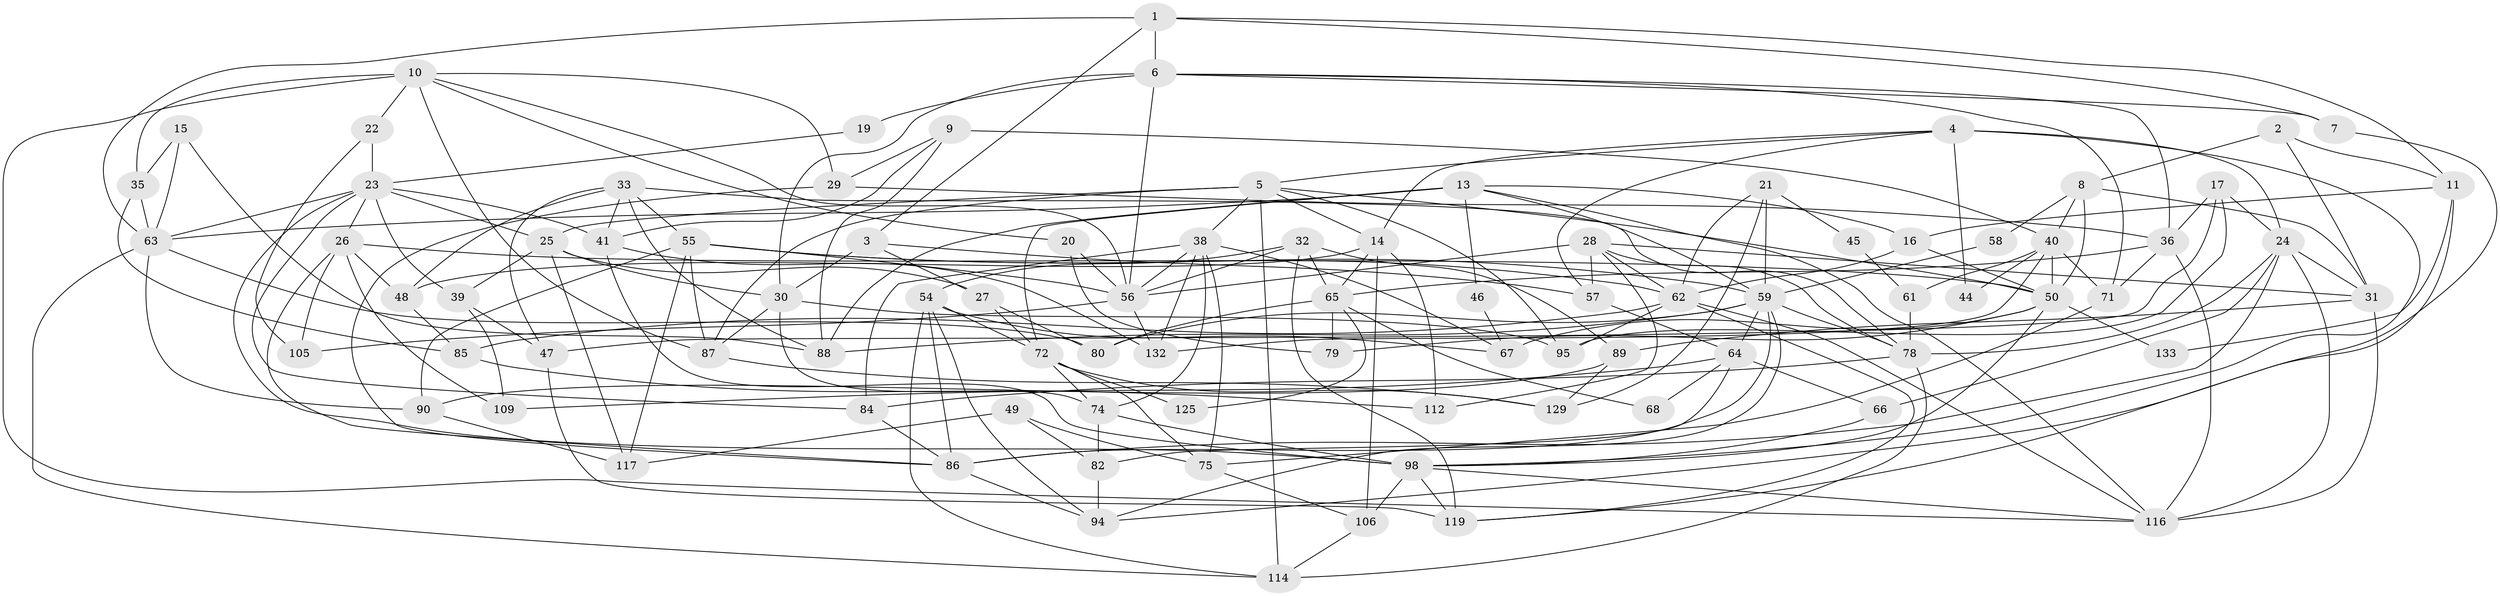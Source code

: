 // original degree distribution, {4: 0.291044776119403, 3: 0.27611940298507465, 7: 0.014925373134328358, 6: 0.08208955223880597, 5: 0.20149253731343283, 2: 0.11194029850746269, 8: 0.022388059701492536}
// Generated by graph-tools (version 1.1) at 2025/42/03/06/25 10:42:00]
// undirected, 88 vertices, 216 edges
graph export_dot {
graph [start="1"]
  node [color=gray90,style=filled];
  1 [super="+128"];
  2;
  3 [super="+115"];
  4 [super="+34"];
  5 [super="+51"];
  6 [super="+60"];
  7;
  8 [super="+118"];
  9 [super="+12"];
  10 [super="+37"];
  11;
  13 [super="+18"];
  14 [super="+43"];
  15;
  16;
  17;
  19;
  20;
  21;
  22;
  23 [super="+127"];
  24 [super="+42"];
  25 [super="+107"];
  26 [super="+73"];
  27 [super="+70"];
  28 [super="+53"];
  29;
  30 [super="+96"];
  31 [super="+108"];
  32 [super="+104"];
  33 [super="+97"];
  35;
  36 [super="+52"];
  38 [super="+76"];
  39 [super="+126"];
  40 [super="+81"];
  41 [super="+91"];
  44;
  45;
  46;
  47;
  48;
  49 [super="+69"];
  50 [super="+101"];
  54 [super="+111"];
  55 [super="+77"];
  56 [super="+123"];
  57;
  58;
  59 [super="+100"];
  61;
  62;
  63 [super="+92"];
  64 [super="+134"];
  65 [super="+99"];
  66;
  67;
  68;
  71 [super="+121"];
  72 [super="+110"];
  74 [super="+131"];
  75;
  78 [super="+83"];
  79;
  80;
  82;
  84;
  85;
  86 [super="+93"];
  87 [super="+122"];
  88 [super="+103"];
  89 [super="+102"];
  90;
  94;
  95;
  98 [super="+113"];
  105;
  106;
  109;
  112;
  114 [super="+124"];
  116 [super="+130"];
  117;
  119 [super="+120"];
  125;
  129;
  132;
  133;
  1 -- 63;
  1 -- 6;
  1 -- 11;
  1 -- 7;
  1 -- 3;
  2 -- 31;
  2 -- 11;
  2 -- 8;
  3 -- 57;
  3 -- 30;
  3 -- 27;
  4 -- 24 [weight=2];
  4 -- 14;
  4 -- 98;
  4 -- 57;
  4 -- 44;
  4 -- 5;
  5 -- 50;
  5 -- 14;
  5 -- 87 [weight=2];
  5 -- 95;
  5 -- 114;
  5 -- 25;
  5 -- 38;
  6 -- 7;
  6 -- 36;
  6 -- 19;
  6 -- 56;
  6 -- 71;
  6 -- 30;
  7 -- 94;
  8 -- 58;
  8 -- 31;
  8 -- 40;
  8 -- 50;
  9 -- 88;
  9 -- 40 [weight=2];
  9 -- 29;
  9 -- 41;
  10 -- 29;
  10 -- 56;
  10 -- 35;
  10 -- 20;
  10 -- 22;
  10 -- 87;
  10 -- 116;
  11 -- 16;
  11 -- 119;
  11 -- 133;
  13 -- 72;
  13 -- 88;
  13 -- 63 [weight=2];
  13 -- 16;
  13 -- 59;
  13 -- 46;
  13 -- 116;
  14 -- 106;
  14 -- 48;
  14 -- 112;
  14 -- 65;
  15 -- 35;
  15 -- 63;
  15 -- 88;
  16 -- 62;
  16 -- 50;
  17 -- 95;
  17 -- 47;
  17 -- 36;
  17 -- 24;
  19 -- 23;
  20 -- 79;
  20 -- 56;
  21 -- 62;
  21 -- 129;
  21 -- 45;
  21 -- 59;
  22 -- 105;
  22 -- 23;
  23 -- 25 [weight=2];
  23 -- 39;
  23 -- 98;
  23 -- 84;
  23 -- 63;
  23 -- 41;
  23 -- 26;
  24 -- 31;
  24 -- 66;
  24 -- 86;
  24 -- 116;
  24 -- 78;
  25 -- 117;
  25 -- 39;
  25 -- 27;
  25 -- 30;
  26 -- 86;
  26 -- 50;
  26 -- 109;
  26 -- 48;
  26 -- 105;
  27 -- 80;
  27 -- 72;
  28 -- 56;
  28 -- 31;
  28 -- 112;
  28 -- 78;
  28 -- 57;
  28 -- 62;
  29 -- 86;
  29 -- 36;
  30 -- 74;
  30 -- 95;
  30 -- 87;
  31 -- 89;
  31 -- 116;
  32 -- 54;
  32 -- 56;
  32 -- 119;
  32 -- 89;
  32 -- 65;
  33 -- 88;
  33 -- 47;
  33 -- 48;
  33 -- 55;
  33 -- 78;
  33 -- 41;
  35 -- 85;
  35 -- 63;
  36 -- 116;
  36 -- 71;
  36 -- 65;
  38 -- 84;
  38 -- 75;
  38 -- 132;
  38 -- 74;
  38 -- 56;
  38 -- 67;
  39 -- 109;
  39 -- 47;
  40 -- 44;
  40 -- 61;
  40 -- 71;
  40 -- 132;
  40 -- 50;
  41 -- 98;
  41 -- 132;
  45 -- 61;
  46 -- 67;
  47 -- 119;
  48 -- 85;
  49 -- 82;
  49 -- 75;
  49 -- 117;
  50 -- 133;
  50 -- 98;
  50 -- 67;
  50 -- 79;
  54 -- 67;
  54 -- 94;
  54 -- 114;
  54 -- 86;
  54 -- 72;
  55 -- 62;
  55 -- 117;
  55 -- 56;
  55 -- 87;
  55 -- 90;
  55 -- 59;
  56 -- 105;
  56 -- 132;
  57 -- 64;
  58 -- 59;
  59 -- 64;
  59 -- 78;
  59 -- 80;
  59 -- 86;
  59 -- 88;
  59 -- 94;
  61 -- 78;
  62 -- 85;
  62 -- 116;
  62 -- 95;
  62 -- 119;
  63 -- 80;
  63 -- 114;
  63 -- 90;
  64 -- 109;
  64 -- 66;
  64 -- 82;
  64 -- 68;
  65 -- 80;
  65 -- 68;
  65 -- 125;
  65 -- 79;
  66 -- 98;
  71 -- 75;
  72 -- 75;
  72 -- 125 [weight=2];
  72 -- 74;
  72 -- 129;
  74 -- 82;
  74 -- 98;
  75 -- 106;
  78 -- 114;
  78 -- 84;
  82 -- 94;
  84 -- 86;
  85 -- 112;
  86 -- 94;
  87 -- 129;
  89 -- 90;
  89 -- 129;
  90 -- 117;
  98 -- 116;
  98 -- 106;
  98 -- 119;
  106 -- 114;
}
